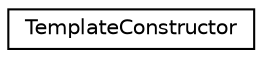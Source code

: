 digraph "Graphical Class Hierarchy"
{
  edge [fontname="Helvetica",fontsize="10",labelfontname="Helvetica",labelfontsize="10"];
  node [fontname="Helvetica",fontsize="10",shape=record];
  rankdir="LR";
  Node0 [label="TemplateConstructor",height=0.2,width=0.4,color="black", fillcolor="white", style="filled",URL="$struct_template_constructor.html"];
}
